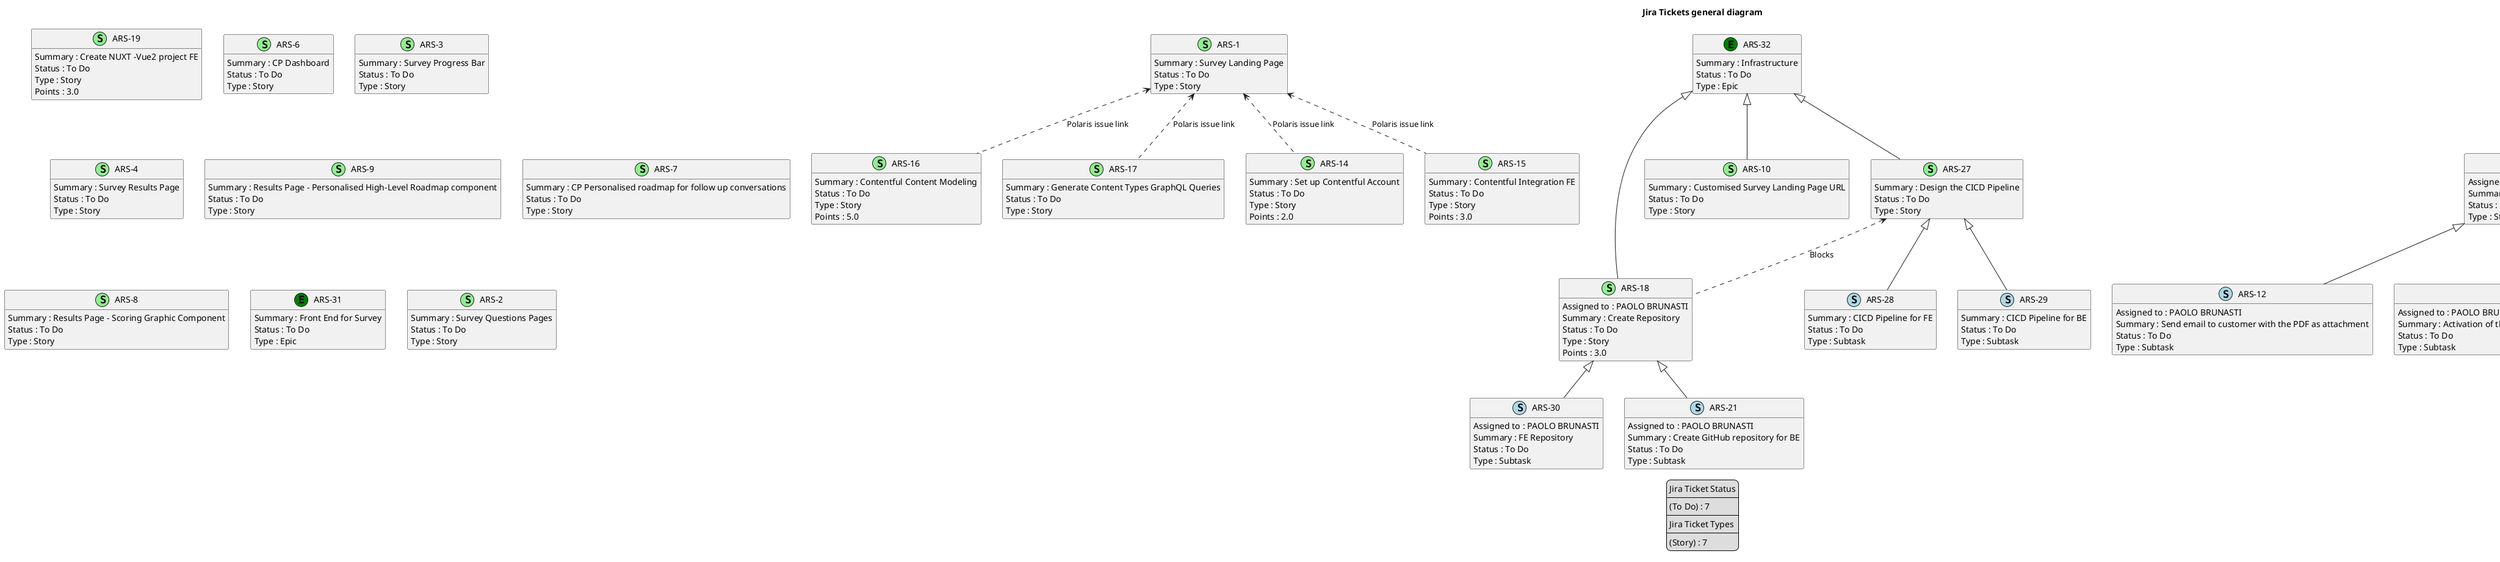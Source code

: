 @startuml
'https://plantuml.com/class-diagram

' GENERATE CLASS DIAGRAM ===========
' Generated at    : Mon May 06 11:25:29 CEST 2024

title Jira Tickets general diagram
hide empty members

legend
Jira Ticket Status
----
(To Do) : 7
----
Jira Ticket Types
----
(Story) : 7
end legend


' Jira Tickets =======
class "ARS-16" << (S,lightgreen) >> {
  Summary : Contentful Content Modeling
  Status : To Do
  Type : Story
  Points : 5.0
}

class "ARS-17" << (S,lightgreen) >> {
  Summary : Generate Content Types GraphQL Queries
  Status : To Do
  Type : Story
}

class "ARS-18" << (S,lightgreen) >> {
  Assigned to : PAOLO BRUNASTI
  Summary : Create Repository
  Status : To Do
  Type : Story
  Points : 3.0
}

class "ARS-19" << (S,lightgreen) >> {
  Summary : Create NUXT -Vue2 project FE
  Status : To Do
  Type : Story
  Points : 3.0
}

class "ARS-5" << (S,lightgreen) >> {
  Assigned to : PAOLO BRUNASTI
  Summary : Email with Results as a pdf
  Status : To Do
  Type : Story
}

class "ARS-6" << (S,lightgreen) >> {
  Summary : CP Dashboard
  Status : To Do
  Type : Story
}

class "ARS-3" << (S,lightgreen) >> {
  Summary : Survey Progress Bar
  Status : To Do
  Type : Story
}

class "ARS-4" << (S,lightgreen) >> {
  Summary : Survey Results Page
  Status : To Do
  Type : Story
}

class "ARS-9" << (S,lightgreen) >> {
  Summary : Results Page - Personalised High-Level Roadmap component
  Status : To Do
  Type : Story
}

class "ARS-7" << (S,lightgreen) >> {
  Summary : CP Personalised roadmap for follow up conversations
  Status : To Do
  Type : Story
}

class "ARS-8" << (S,lightgreen) >> {
  Summary : Results Page - Scoring Graphic Component
  Status : To Do
  Type : Story
}

class "ARS-12" << (S,lightblue) >> {
  Assigned to : PAOLO BRUNASTI
  Summary : Send email to customer with the PDF as attachment
  Status : To Do
  Type : Subtask
}

class "ARS-13" << (S,lightblue) >> {
  Assigned to : PAOLO BRUNASTI
  Summary : Activation of the process of generating and sending the email
  Status : To Do
  Type : Subtask
}

class "ARS-14" << (S,lightgreen) >> {
  Summary : Set up Contentful Account
  Status : To Do
  Type : Story
  Points : 2.0
}

class "ARS-15" << (S,lightgreen) >> {
  Summary : Contentful Integration FE
  Status : To Do
  Type : Story
  Points : 3.0
}

class "ARS-30" << (S,lightblue) >> {
  Assigned to : PAOLO BRUNASTI
  Summary : FE Repository
  Status : To Do
  Type : Subtask
}

class "ARS-1" << (S,lightgreen) >> {
  Summary : Survey Landing Page
  Status : To Do
  Type : Story
}

class "ARS-31" << (E,green) >> {
  Summary : Front End for Survey
  Status : To Do
  Type : Epic
}

class "ARS-2" << (S,lightgreen) >> {
  Summary : Survey Questions Pages
  Status : To Do
  Type : Story
}

class "ARS-32" << (E,green) >> {
  Summary : Infrastructure
  Status : To Do
  Type : Epic
}

class "ARS-10" << (S,lightgreen) >> {
  Summary : Customised Survey Landing Page URL
  Status : To Do
  Type : Story
}

class "ARS-11" << (S,lightblue) >> {
  Assigned to : PAOLO BRUNASTI
  Summary : Generate the PDF with the report for a single survey response
  Status : To Do
  Type : Subtask
}

class "ARS-27" << (S,lightgreen) >> {
  Summary : Design the CICD Pipeline
  Status : To Do
  Type : Story
}

class "ARS-28" << (S,lightblue) >> {
  Summary : CICD Pipeline for FE
  Status : To Do
  Type : Subtask
}

class "ARS-29" << (S,lightblue) >> {
  Summary : CICD Pipeline for BE
  Status : To Do
  Type : Subtask
}

class "ARS-23" << (S,lightgreen) >> {
  Assigned to : PAOLO BRUNASTI
  Summary : Model BE DB
  Status : To Do
  Type : Story
  Points : 5.0
}

class "ARS-24" << (S,lightgreen) >> {
  Assigned to : PAOLO BRUNASTI
  Summary : DB Connection from Python
  Status : To Do
  Type : Story
}

class "ARS-25" << (S,lightgreen) >> {
  Assigned to : Nneka Tielman
  Summary : Design APIs
  Status : To Do
  Type : Story
  Points : 5.0
}

class "ARS-26" << (S,lightgreen) >> {
  Summary : Implement APIs
  Status : To Do
  Type : Story
}

class "ARS-20" << (E,green) >> {
  Assigned to : PAOLO BRUNASTI
  Summary : Back End for Survey
  Status : To Do
  Type : Epic
}

class "ARS-21" << (S,lightblue) >> {
  Assigned to : PAOLO BRUNASTI
  Summary : Create GitHub repository for BE
  Status : To Do
  Type : Subtask
}

class "ARS-22" << (S,lightgreen) >> {
  Assigned to : PAOLO BRUNASTI
  Summary : Define BE architecture
  Status : To Do
  Type : Story
  Points : 5.0
}



' Parents =======
"ARS-32" <|-- "ARS-18"
"ARS-20" <|-- "ARS-5"
"ARS-5" <|-- "ARS-12"
"ARS-5" <|-- "ARS-13"
"ARS-18" <|-- "ARS-30"
"ARS-32" <|-- "ARS-10"
"ARS-5" <|-- "ARS-11"
"ARS-32" <|-- "ARS-27"
"ARS-27" <|-- "ARS-28"
"ARS-27" <|-- "ARS-29"
"ARS-20" <|-- "ARS-23"
"ARS-20" <|-- "ARS-24"
"ARS-20" <|-- "ARS-25"
"ARS-20" <|-- "ARS-26"
"ARS-18" <|-- "ARS-21"
"ARS-20" <|-- "ARS-22"


' Links =======
"ARS-1" <.. "ARS-14" : Polaris issue link
"ARS-1" <.. "ARS-15" : Polaris issue link
"ARS-1" <.. "ARS-16" : Polaris issue link
"ARS-1" <.. "ARS-17" : Polaris issue link
"ARS-27" <.. "ARS-18" : Blocks


@enduml
